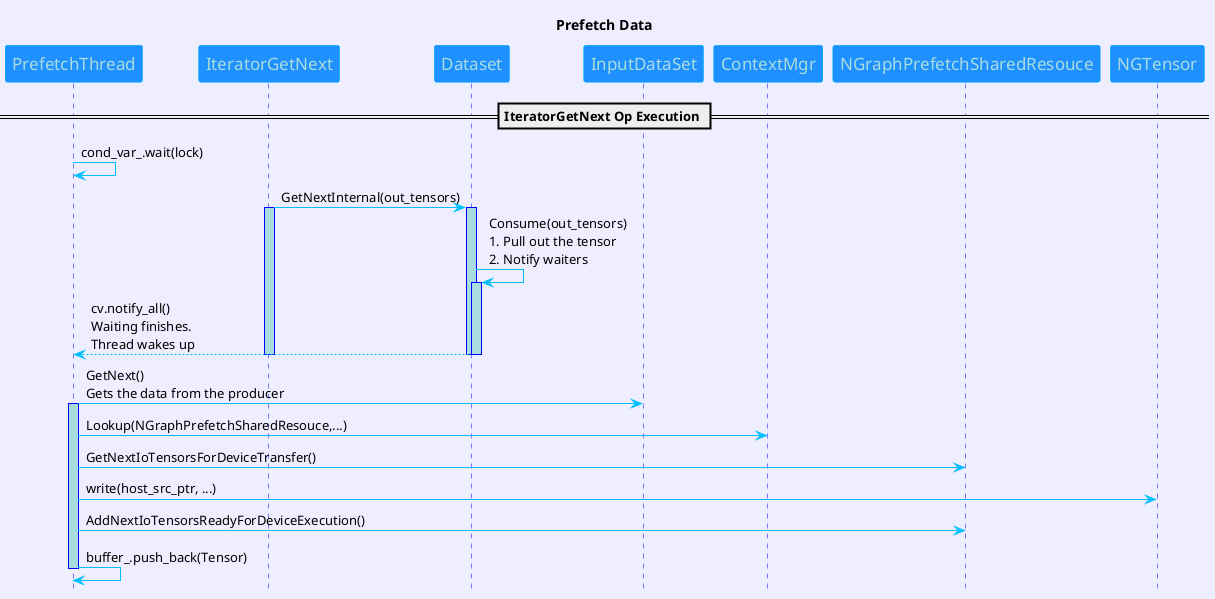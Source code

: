 @startuml 
hide footbox
title Prefetch Data

skinparam backgroundColor #EEEEFFFF
skinparam handwritten false

skinparam sequence {
	ArrowColor DeepSkyBlue
	ActorBorderColor DeepSkyBlue
	LifeLineBorderColor blue
	LifeLineBackgroundColor #A9DCDF
	
	ParticipantBorderColor DeepSkyBlue
	ParticipantBackgroundColor DodgerBlue
	ParticipantFontName Impact
	ParticipantFontSize 17
	ParticipantFontColor #A9DCDF
	
	ActorBackgroundColor aqua
	ActorFontColor DeepSkyBlue
	ActorFontSize 17
	ActorFontName Aapex
}

 == IteratorGetNext Op Execution ==

PrefetchThread -> PrefetchThread : cond_var_.wait(lock)

IteratorGetNext -> Dataset : GetNextInternal(out_tensors)
activate IteratorGetNext
activate Dataset

Dataset -> Dataset : Consume(out_tensors)\n1. Pull out the tensor \n2. Notify waiters
activate Dataset
Dataset --> PrefetchThread : cv.notify_all()\nWaiting finishes. \nThread wakes up
deactivate Dataset
deactivate Dataset
deactivate IteratorGetNext

PrefetchThread -> InputDataSet : GetNext()\nGets the data from the producer
activate PrefetchThread

PrefetchThread -> ContextMgr : Lookup(NGraphPrefetchSharedResouce,...) 
PrefetchThread -> NGraphPrefetchSharedResouce : GetNextIoTensorsForDeviceTransfer()
PrefetchThread -> NGTensor : write(host_src_ptr, ...)
PrefetchThread -> NGraphPrefetchSharedResouce : AddNextIoTensorsReadyForDeviceExecution()

PrefetchThread -> PrefetchThread : buffer_.push_back(Tensor)

deactivate PrefetchThread

@enduml
